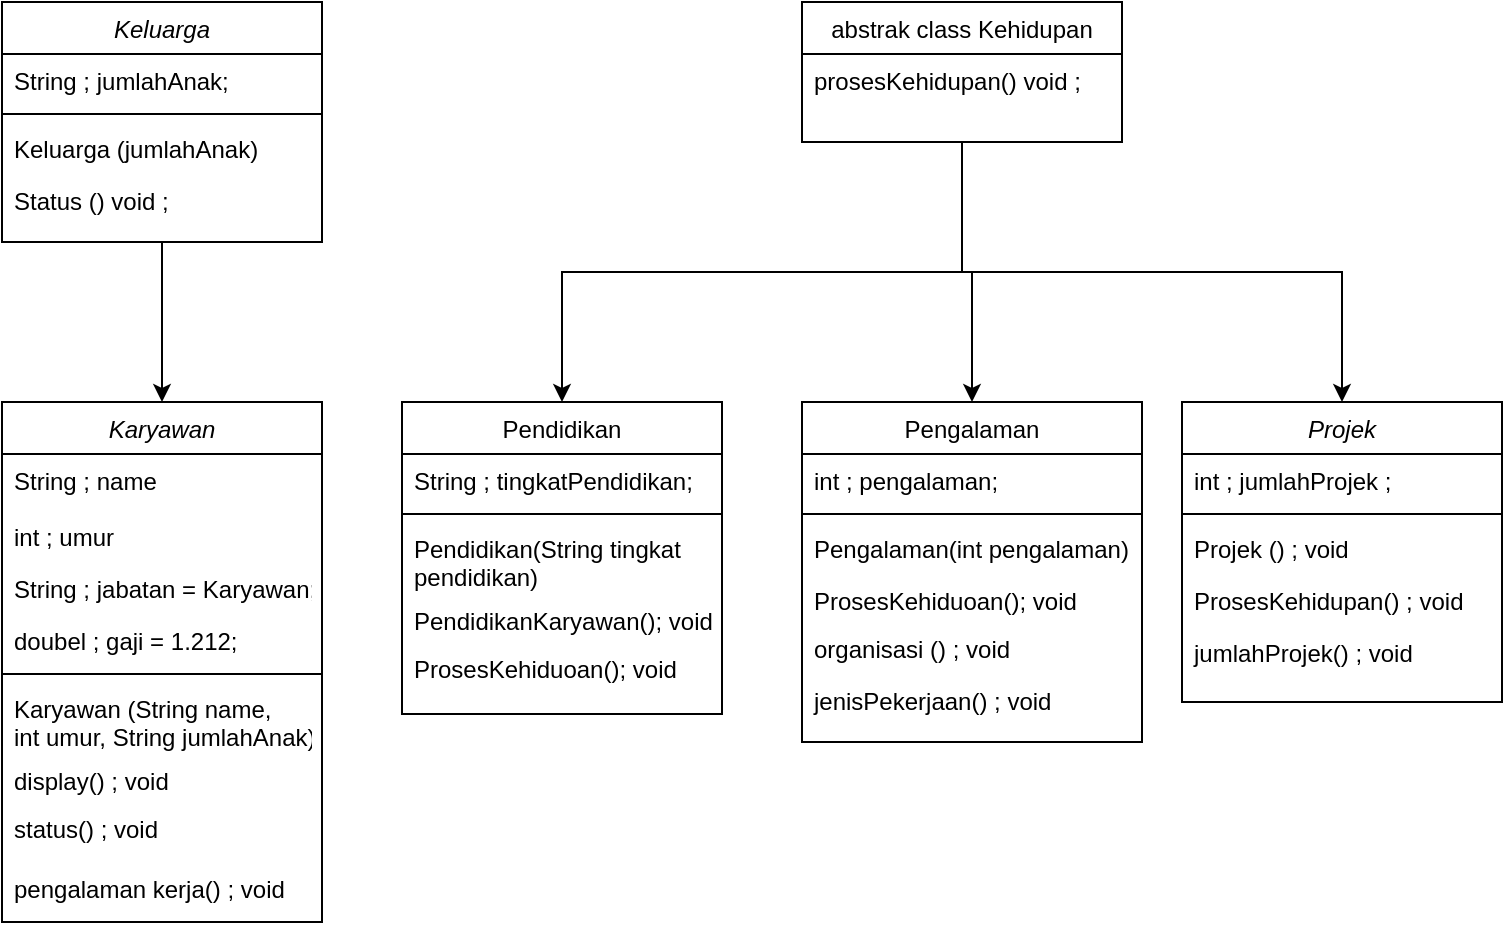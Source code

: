 <mxfile version="24.3.1" type="device">
  <diagram id="C5RBs43oDa-KdzZeNtuy" name="Page-1">
    <mxGraphModel dx="969" dy="497" grid="1" gridSize="10" guides="1" tooltips="1" connect="1" arrows="1" fold="1" page="1" pageScale="1" pageWidth="827" pageHeight="1169" math="0" shadow="0">
      <root>
        <mxCell id="WIyWlLk6GJQsqaUBKTNV-0" />
        <mxCell id="WIyWlLk6GJQsqaUBKTNV-1" parent="WIyWlLk6GJQsqaUBKTNV-0" />
        <mxCell id="dIkDdYV2AE7A1svjuRPo-25" style="edgeStyle=orthogonalEdgeStyle;rounded=0;orthogonalLoop=1;jettySize=auto;html=1;exitX=0.5;exitY=1;exitDx=0;exitDy=0;entryX=0.5;entryY=0;entryDx=0;entryDy=0;" edge="1" parent="WIyWlLk6GJQsqaUBKTNV-1" source="zkfFHV4jXpPFQw0GAbJ--0" target="dIkDdYV2AE7A1svjuRPo-13">
          <mxGeometry relative="1" as="geometry">
            <mxPoint x="140" y="320" as="targetPoint" />
          </mxGeometry>
        </mxCell>
        <mxCell id="zkfFHV4jXpPFQw0GAbJ--0" value="Keluarga" style="swimlane;fontStyle=2;align=center;verticalAlign=top;childLayout=stackLayout;horizontal=1;startSize=26;horizontalStack=0;resizeParent=1;resizeLast=0;collapsible=1;marginBottom=0;rounded=0;shadow=0;strokeWidth=1;" parent="WIyWlLk6GJQsqaUBKTNV-1" vertex="1">
          <mxGeometry x="40" y="80" width="160" height="120" as="geometry">
            <mxRectangle x="230" y="140" width="160" height="26" as="alternateBounds" />
          </mxGeometry>
        </mxCell>
        <mxCell id="zkfFHV4jXpPFQw0GAbJ--1" value="String ; jumlahAnak;" style="text;align=left;verticalAlign=top;spacingLeft=4;spacingRight=4;overflow=hidden;rotatable=0;points=[[0,0.5],[1,0.5]];portConstraint=eastwest;" parent="zkfFHV4jXpPFQw0GAbJ--0" vertex="1">
          <mxGeometry y="26" width="160" height="26" as="geometry" />
        </mxCell>
        <mxCell id="zkfFHV4jXpPFQw0GAbJ--4" value="" style="line;html=1;strokeWidth=1;align=left;verticalAlign=middle;spacingTop=-1;spacingLeft=3;spacingRight=3;rotatable=0;labelPosition=right;points=[];portConstraint=eastwest;" parent="zkfFHV4jXpPFQw0GAbJ--0" vertex="1">
          <mxGeometry y="52" width="160" height="8" as="geometry" />
        </mxCell>
        <mxCell id="zkfFHV4jXpPFQw0GAbJ--5" value="Keluarga (jumlahAnak)" style="text;align=left;verticalAlign=top;spacingLeft=4;spacingRight=4;overflow=hidden;rotatable=0;points=[[0,0.5],[1,0.5]];portConstraint=eastwest;" parent="zkfFHV4jXpPFQw0GAbJ--0" vertex="1">
          <mxGeometry y="60" width="160" height="26" as="geometry" />
        </mxCell>
        <mxCell id="dIkDdYV2AE7A1svjuRPo-19" value="Status () void ;" style="text;align=left;verticalAlign=top;spacingLeft=4;spacingRight=4;overflow=hidden;rotatable=0;points=[[0,0.5],[1,0.5]];portConstraint=eastwest;" vertex="1" parent="zkfFHV4jXpPFQw0GAbJ--0">
          <mxGeometry y="86" width="160" height="26" as="geometry" />
        </mxCell>
        <mxCell id="zkfFHV4jXpPFQw0GAbJ--6" value="Pengalaman" style="swimlane;fontStyle=0;align=center;verticalAlign=top;childLayout=stackLayout;horizontal=1;startSize=26;horizontalStack=0;resizeParent=1;resizeLast=0;collapsible=1;marginBottom=0;rounded=0;shadow=0;strokeWidth=1;" parent="WIyWlLk6GJQsqaUBKTNV-1" vertex="1">
          <mxGeometry x="440" y="280" width="170" height="170" as="geometry">
            <mxRectangle x="130" y="380" width="160" height="26" as="alternateBounds" />
          </mxGeometry>
        </mxCell>
        <mxCell id="zkfFHV4jXpPFQw0GAbJ--7" value="int ; pengalaman;" style="text;align=left;verticalAlign=top;spacingLeft=4;spacingRight=4;overflow=hidden;rotatable=0;points=[[0,0.5],[1,0.5]];portConstraint=eastwest;" parent="zkfFHV4jXpPFQw0GAbJ--6" vertex="1">
          <mxGeometry y="26" width="170" height="26" as="geometry" />
        </mxCell>
        <mxCell id="zkfFHV4jXpPFQw0GAbJ--9" value="" style="line;html=1;strokeWidth=1;align=left;verticalAlign=middle;spacingTop=-1;spacingLeft=3;spacingRight=3;rotatable=0;labelPosition=right;points=[];portConstraint=eastwest;" parent="zkfFHV4jXpPFQw0GAbJ--6" vertex="1">
          <mxGeometry y="52" width="170" height="8" as="geometry" />
        </mxCell>
        <mxCell id="zkfFHV4jXpPFQw0GAbJ--11" value="Pengalaman(int pengalaman)" style="text;align=left;verticalAlign=top;spacingLeft=4;spacingRight=4;overflow=hidden;rotatable=0;points=[[0,0.5],[1,0.5]];portConstraint=eastwest;" parent="zkfFHV4jXpPFQw0GAbJ--6" vertex="1">
          <mxGeometry y="60" width="170" height="26" as="geometry" />
        </mxCell>
        <mxCell id="dIkDdYV2AE7A1svjuRPo-41" value="ProsesKehiduoan(); void" style="text;align=left;verticalAlign=top;spacingLeft=4;spacingRight=4;overflow=hidden;rotatable=0;points=[[0,0.5],[1,0.5]];portConstraint=eastwest;" vertex="1" parent="zkfFHV4jXpPFQw0GAbJ--6">
          <mxGeometry y="86" width="170" height="24" as="geometry" />
        </mxCell>
        <mxCell id="dIkDdYV2AE7A1svjuRPo-40" value="organisasi () ; void" style="text;align=left;verticalAlign=top;spacingLeft=4;spacingRight=4;overflow=hidden;rotatable=0;points=[[0,0.5],[1,0.5]];portConstraint=eastwest;" vertex="1" parent="zkfFHV4jXpPFQw0GAbJ--6">
          <mxGeometry y="110" width="170" height="26" as="geometry" />
        </mxCell>
        <mxCell id="dIkDdYV2AE7A1svjuRPo-42" value="jenisPekerjaan() ; void" style="text;align=left;verticalAlign=top;spacingLeft=4;spacingRight=4;overflow=hidden;rotatable=0;points=[[0,0.5],[1,0.5]];portConstraint=eastwest;" vertex="1" parent="zkfFHV4jXpPFQw0GAbJ--6">
          <mxGeometry y="136" width="170" height="24" as="geometry" />
        </mxCell>
        <mxCell id="dIkDdYV2AE7A1svjuRPo-32" style="edgeStyle=orthogonalEdgeStyle;rounded=0;orthogonalLoop=1;jettySize=auto;html=1;exitX=0.5;exitY=1;exitDx=0;exitDy=0;entryX=0.5;entryY=0;entryDx=0;entryDy=0;" edge="1" parent="WIyWlLk6GJQsqaUBKTNV-1" source="zkfFHV4jXpPFQw0GAbJ--17" target="zkfFHV4jXpPFQw0GAbJ--6">
          <mxGeometry relative="1" as="geometry">
            <mxPoint x="599.889" y="270.0" as="targetPoint" />
            <Array as="points" />
          </mxGeometry>
        </mxCell>
        <mxCell id="dIkDdYV2AE7A1svjuRPo-33" style="edgeStyle=orthogonalEdgeStyle;rounded=0;orthogonalLoop=1;jettySize=auto;html=1;exitX=0.5;exitY=1;exitDx=0;exitDy=0;entryX=0.5;entryY=0;entryDx=0;entryDy=0;" edge="1" parent="WIyWlLk6GJQsqaUBKTNV-1" source="zkfFHV4jXpPFQw0GAbJ--17" target="dIkDdYV2AE7A1svjuRPo-6">
          <mxGeometry relative="1" as="geometry" />
        </mxCell>
        <mxCell id="dIkDdYV2AE7A1svjuRPo-34" style="edgeStyle=orthogonalEdgeStyle;rounded=0;orthogonalLoop=1;jettySize=auto;html=1;exitX=0.5;exitY=1;exitDx=0;exitDy=0;entryX=0.5;entryY=0;entryDx=0;entryDy=0;" edge="1" parent="WIyWlLk6GJQsqaUBKTNV-1" source="zkfFHV4jXpPFQw0GAbJ--17" target="dIkDdYV2AE7A1svjuRPo-26">
          <mxGeometry relative="1" as="geometry" />
        </mxCell>
        <mxCell id="zkfFHV4jXpPFQw0GAbJ--17" value="abstrak class Kehidupan" style="swimlane;fontStyle=0;align=center;verticalAlign=top;childLayout=stackLayout;horizontal=1;startSize=26;horizontalStack=0;resizeParent=1;resizeLast=0;collapsible=1;marginBottom=0;rounded=0;shadow=0;strokeWidth=1;" parent="WIyWlLk6GJQsqaUBKTNV-1" vertex="1">
          <mxGeometry x="440" y="80" width="160" height="70" as="geometry">
            <mxRectangle x="550" y="140" width="160" height="26" as="alternateBounds" />
          </mxGeometry>
        </mxCell>
        <mxCell id="zkfFHV4jXpPFQw0GAbJ--18" value="prosesKehidupan() void ;" style="text;align=left;verticalAlign=top;spacingLeft=4;spacingRight=4;overflow=hidden;rotatable=0;points=[[0,0.5],[1,0.5]];portConstraint=eastwest;" parent="zkfFHV4jXpPFQw0GAbJ--17" vertex="1">
          <mxGeometry y="26" width="160" height="26" as="geometry" />
        </mxCell>
        <mxCell id="dIkDdYV2AE7A1svjuRPo-6" value="Projek" style="swimlane;fontStyle=2;align=center;verticalAlign=top;childLayout=stackLayout;horizontal=1;startSize=26;horizontalStack=0;resizeParent=1;resizeLast=0;collapsible=1;marginBottom=0;rounded=0;shadow=0;strokeWidth=1;" vertex="1" parent="WIyWlLk6GJQsqaUBKTNV-1">
          <mxGeometry x="630" y="280" width="160" height="150" as="geometry">
            <mxRectangle x="230" y="140" width="160" height="26" as="alternateBounds" />
          </mxGeometry>
        </mxCell>
        <mxCell id="dIkDdYV2AE7A1svjuRPo-7" value="int ; jumlahProjek ;" style="text;align=left;verticalAlign=top;spacingLeft=4;spacingRight=4;overflow=hidden;rotatable=0;points=[[0,0.5],[1,0.5]];portConstraint=eastwest;" vertex="1" parent="dIkDdYV2AE7A1svjuRPo-6">
          <mxGeometry y="26" width="160" height="26" as="geometry" />
        </mxCell>
        <mxCell id="dIkDdYV2AE7A1svjuRPo-10" value="" style="line;html=1;strokeWidth=1;align=left;verticalAlign=middle;spacingTop=-1;spacingLeft=3;spacingRight=3;rotatable=0;labelPosition=right;points=[];portConstraint=eastwest;" vertex="1" parent="dIkDdYV2AE7A1svjuRPo-6">
          <mxGeometry y="52" width="160" height="8" as="geometry" />
        </mxCell>
        <mxCell id="dIkDdYV2AE7A1svjuRPo-11" value="Projek () ; void" style="text;align=left;verticalAlign=top;spacingLeft=4;spacingRight=4;overflow=hidden;rotatable=0;points=[[0,0.5],[1,0.5]];portConstraint=eastwest;" vertex="1" parent="dIkDdYV2AE7A1svjuRPo-6">
          <mxGeometry y="60" width="160" height="26" as="geometry" />
        </mxCell>
        <mxCell id="dIkDdYV2AE7A1svjuRPo-43" value="ProsesKehidupan() ; void" style="text;align=left;verticalAlign=top;spacingLeft=4;spacingRight=4;overflow=hidden;rotatable=0;points=[[0,0.5],[1,0.5]];portConstraint=eastwest;" vertex="1" parent="dIkDdYV2AE7A1svjuRPo-6">
          <mxGeometry y="86" width="160" height="26" as="geometry" />
        </mxCell>
        <mxCell id="dIkDdYV2AE7A1svjuRPo-44" value="jumlahProjek() ; void" style="text;align=left;verticalAlign=top;spacingLeft=4;spacingRight=4;overflow=hidden;rotatable=0;points=[[0,0.5],[1,0.5]];portConstraint=eastwest;" vertex="1" parent="dIkDdYV2AE7A1svjuRPo-6">
          <mxGeometry y="112" width="160" height="26" as="geometry" />
        </mxCell>
        <mxCell id="dIkDdYV2AE7A1svjuRPo-13" value="Karyawan" style="swimlane;fontStyle=2;align=center;verticalAlign=top;childLayout=stackLayout;horizontal=1;startSize=26;horizontalStack=0;resizeParent=1;resizeLast=0;collapsible=1;marginBottom=0;rounded=0;shadow=0;strokeWidth=1;" vertex="1" parent="WIyWlLk6GJQsqaUBKTNV-1">
          <mxGeometry x="40" y="280" width="160" height="260" as="geometry">
            <mxRectangle x="230" y="140" width="160" height="26" as="alternateBounds" />
          </mxGeometry>
        </mxCell>
        <mxCell id="dIkDdYV2AE7A1svjuRPo-14" value="String ; name" style="text;align=left;verticalAlign=top;spacingLeft=4;spacingRight=4;overflow=hidden;rotatable=0;points=[[0,0.5],[1,0.5]];portConstraint=eastwest;" vertex="1" parent="dIkDdYV2AE7A1svjuRPo-13">
          <mxGeometry y="26" width="160" height="28" as="geometry" />
        </mxCell>
        <mxCell id="dIkDdYV2AE7A1svjuRPo-15" value="int ; umur" style="text;align=left;verticalAlign=top;spacingLeft=4;spacingRight=4;overflow=hidden;rotatable=0;points=[[0,0.5],[1,0.5]];portConstraint=eastwest;rounded=0;shadow=0;html=0;" vertex="1" parent="dIkDdYV2AE7A1svjuRPo-13">
          <mxGeometry y="54" width="160" height="26" as="geometry" />
        </mxCell>
        <mxCell id="dIkDdYV2AE7A1svjuRPo-21" value="String ; jabatan = Karyawan;" style="text;align=left;verticalAlign=top;spacingLeft=4;spacingRight=4;overflow=hidden;rotatable=0;points=[[0,0.5],[1,0.5]];portConstraint=eastwest;rounded=0;shadow=0;html=0;" vertex="1" parent="dIkDdYV2AE7A1svjuRPo-13">
          <mxGeometry y="80" width="160" height="26" as="geometry" />
        </mxCell>
        <mxCell id="dIkDdYV2AE7A1svjuRPo-16" value="doubel ; gaji = 1.212; " style="text;align=left;verticalAlign=top;spacingLeft=4;spacingRight=4;overflow=hidden;rotatable=0;points=[[0,0.5],[1,0.5]];portConstraint=eastwest;rounded=0;shadow=0;html=0;" vertex="1" parent="dIkDdYV2AE7A1svjuRPo-13">
          <mxGeometry y="106" width="160" height="26" as="geometry" />
        </mxCell>
        <mxCell id="dIkDdYV2AE7A1svjuRPo-17" value="" style="line;html=1;strokeWidth=1;align=left;verticalAlign=middle;spacingTop=-1;spacingLeft=3;spacingRight=3;rotatable=0;labelPosition=right;points=[];portConstraint=eastwest;" vertex="1" parent="dIkDdYV2AE7A1svjuRPo-13">
          <mxGeometry y="132" width="160" height="8" as="geometry" />
        </mxCell>
        <mxCell id="dIkDdYV2AE7A1svjuRPo-18" value="Karyawan (String name,&#xa;int umur, String jumlahAnak)" style="text;align=left;verticalAlign=top;spacingLeft=4;spacingRight=4;overflow=hidden;rotatable=0;points=[[0,0.5],[1,0.5]];portConstraint=eastwest;" vertex="1" parent="dIkDdYV2AE7A1svjuRPo-13">
          <mxGeometry y="140" width="160" height="36" as="geometry" />
        </mxCell>
        <mxCell id="dIkDdYV2AE7A1svjuRPo-23" value="display() ; void" style="text;align=left;verticalAlign=top;spacingLeft=4;spacingRight=4;overflow=hidden;rotatable=0;points=[[0,0.5],[1,0.5]];portConstraint=eastwest;" vertex="1" parent="dIkDdYV2AE7A1svjuRPo-13">
          <mxGeometry y="176" width="160" height="24" as="geometry" />
        </mxCell>
        <mxCell id="dIkDdYV2AE7A1svjuRPo-24" value="status() ; void" style="text;align=left;verticalAlign=top;spacingLeft=4;spacingRight=4;overflow=hidden;rotatable=0;points=[[0,0.5],[1,0.5]];portConstraint=eastwest;" vertex="1" parent="dIkDdYV2AE7A1svjuRPo-13">
          <mxGeometry y="200" width="160" height="30" as="geometry" />
        </mxCell>
        <mxCell id="dIkDdYV2AE7A1svjuRPo-22" value="pengalaman kerja() ; void" style="text;align=left;verticalAlign=top;spacingLeft=4;spacingRight=4;overflow=hidden;rotatable=0;points=[[0,0.5],[1,0.5]];portConstraint=eastwest;" vertex="1" parent="dIkDdYV2AE7A1svjuRPo-13">
          <mxGeometry y="230" width="160" height="30" as="geometry" />
        </mxCell>
        <mxCell id="dIkDdYV2AE7A1svjuRPo-26" value="Pendidikan" style="swimlane;fontStyle=0;align=center;verticalAlign=top;childLayout=stackLayout;horizontal=1;startSize=26;horizontalStack=0;resizeParent=1;resizeLast=0;collapsible=1;marginBottom=0;rounded=0;shadow=0;strokeWidth=1;" vertex="1" parent="WIyWlLk6GJQsqaUBKTNV-1">
          <mxGeometry x="240" y="280" width="160" height="156" as="geometry">
            <mxRectangle x="130" y="380" width="160" height="26" as="alternateBounds" />
          </mxGeometry>
        </mxCell>
        <mxCell id="dIkDdYV2AE7A1svjuRPo-27" value="String ; tingkatPendidikan;" style="text;align=left;verticalAlign=top;spacingLeft=4;spacingRight=4;overflow=hidden;rotatable=0;points=[[0,0.5],[1,0.5]];portConstraint=eastwest;" vertex="1" parent="dIkDdYV2AE7A1svjuRPo-26">
          <mxGeometry y="26" width="160" height="26" as="geometry" />
        </mxCell>
        <mxCell id="dIkDdYV2AE7A1svjuRPo-29" value="" style="line;html=1;strokeWidth=1;align=left;verticalAlign=middle;spacingTop=-1;spacingLeft=3;spacingRight=3;rotatable=0;labelPosition=right;points=[];portConstraint=eastwest;" vertex="1" parent="dIkDdYV2AE7A1svjuRPo-26">
          <mxGeometry y="52" width="160" height="8" as="geometry" />
        </mxCell>
        <mxCell id="dIkDdYV2AE7A1svjuRPo-37" value="Pendidikan(String tingkat&#xa;pendidikan)" style="text;align=left;verticalAlign=top;spacingLeft=4;spacingRight=4;overflow=hidden;rotatable=0;points=[[0,0.5],[1,0.5]];portConstraint=eastwest;" vertex="1" parent="dIkDdYV2AE7A1svjuRPo-26">
          <mxGeometry y="60" width="160" height="36" as="geometry" />
        </mxCell>
        <mxCell id="dIkDdYV2AE7A1svjuRPo-38" value="PendidikanKaryawan(); void" style="text;align=left;verticalAlign=top;spacingLeft=4;spacingRight=4;overflow=hidden;rotatable=0;points=[[0,0.5],[1,0.5]];portConstraint=eastwest;" vertex="1" parent="dIkDdYV2AE7A1svjuRPo-26">
          <mxGeometry y="96" width="160" height="24" as="geometry" />
        </mxCell>
        <mxCell id="dIkDdYV2AE7A1svjuRPo-39" value="ProsesKehiduoan(); void" style="text;align=left;verticalAlign=top;spacingLeft=4;spacingRight=4;overflow=hidden;rotatable=0;points=[[0,0.5],[1,0.5]];portConstraint=eastwest;" vertex="1" parent="dIkDdYV2AE7A1svjuRPo-26">
          <mxGeometry y="120" width="160" height="36" as="geometry" />
        </mxCell>
      </root>
    </mxGraphModel>
  </diagram>
</mxfile>
